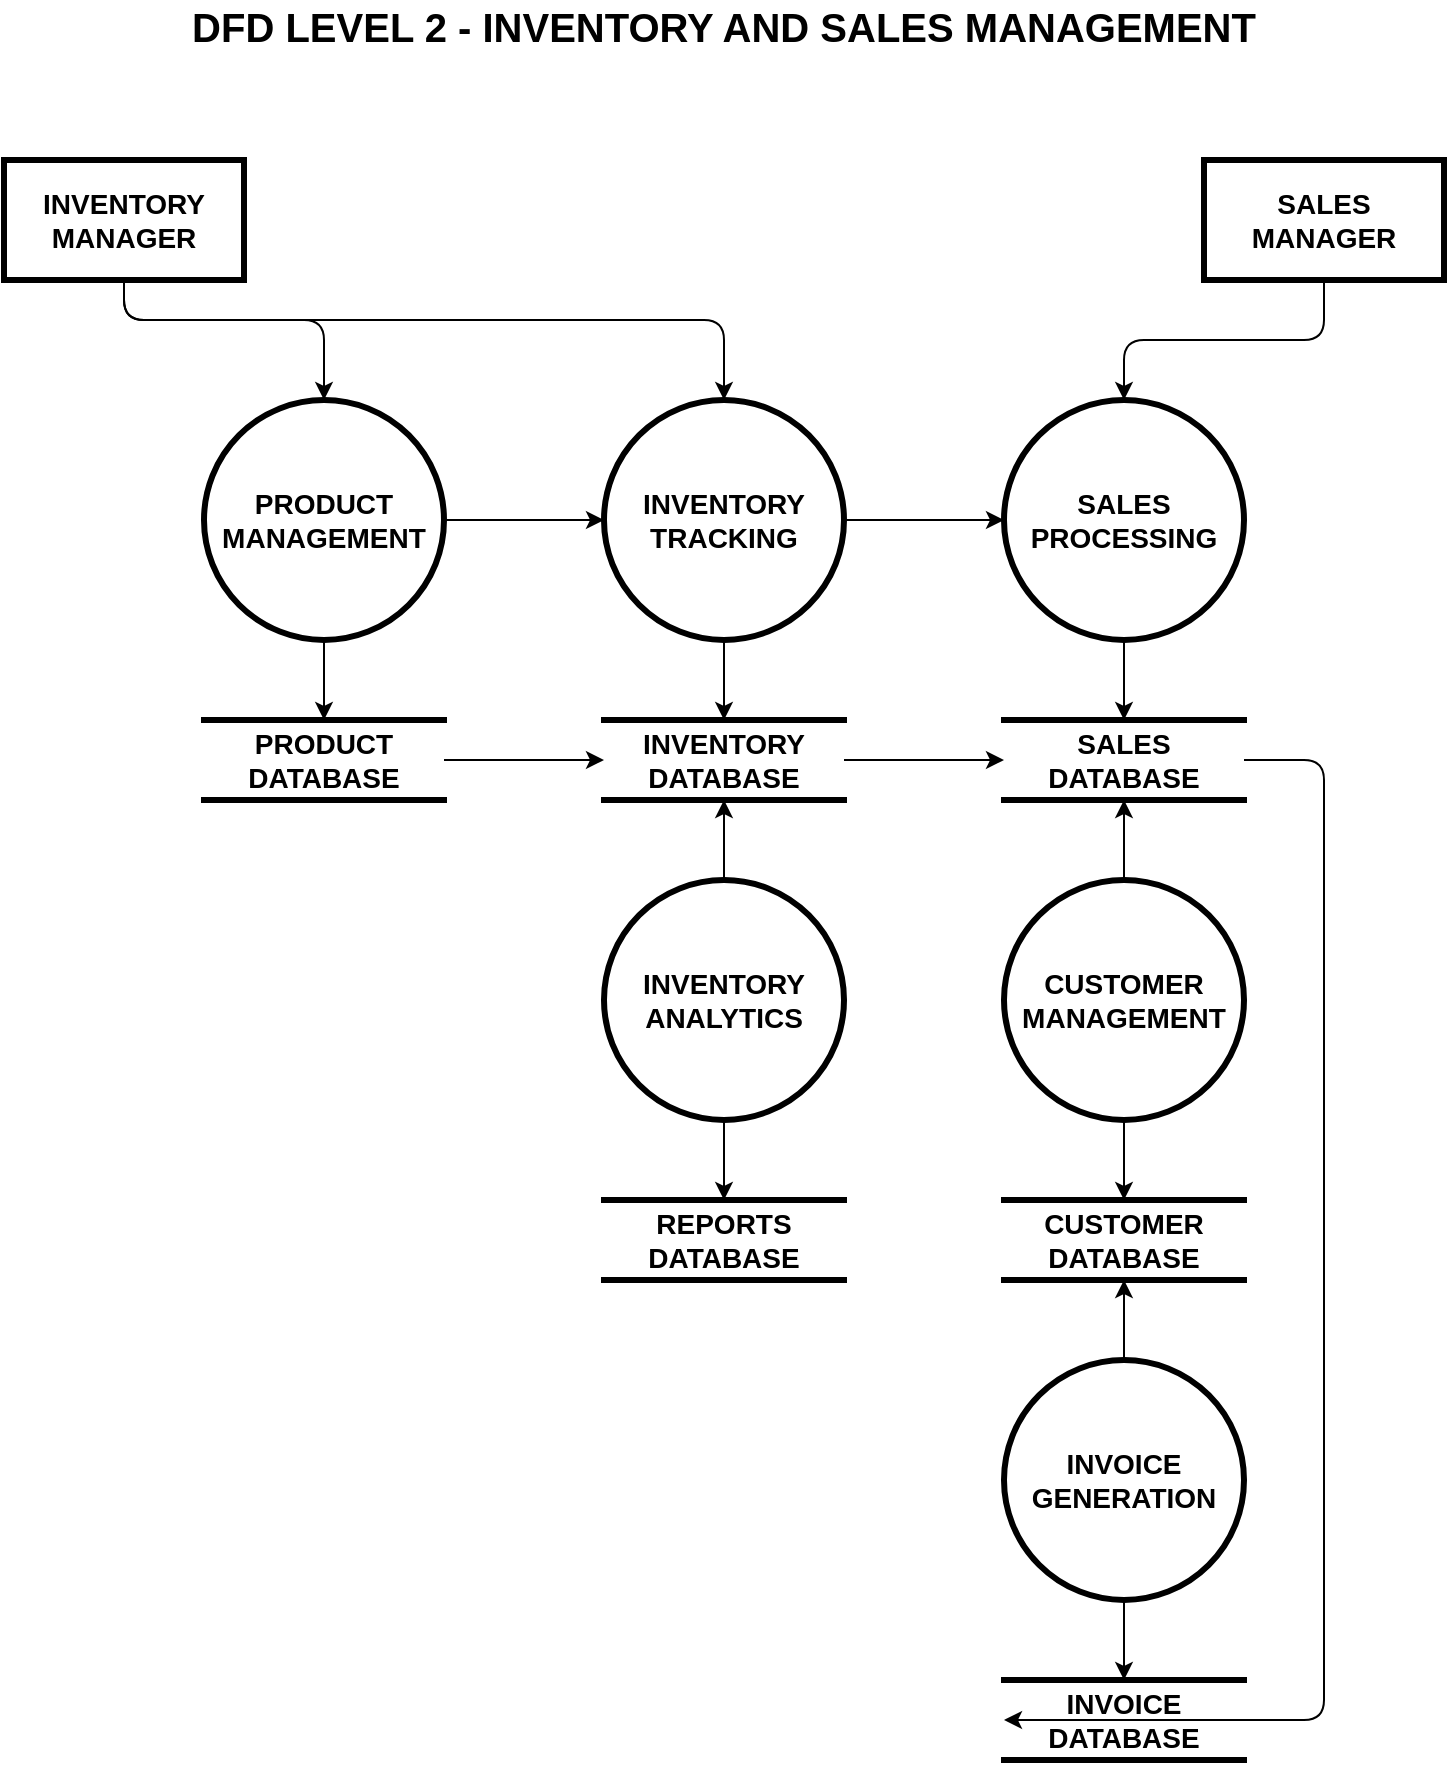 <mxfile version="21.8.2" type="device">
  <diagram name="Page-1" id="c7558073-3199-34d8-9f00-42111426c3f3">
    <mxGraphModel dx="1050" dy="541" grid="1" gridSize="10" guides="1" tooltips="1" connect="1" arrows="1" fold="1" page="1" pageScale="1" pageWidth="826" pageHeight="1169" background="none" math="0" shadow="0">
      <root>
        <mxCell id="0" />
        <mxCell id="1" parent="0" />
        <mxCell id="2" value="INVENTORY&#xa;MANAGER" style="whiteSpace=wrap;align=center;verticalAlign=middle;fontStyle=1;strokeWidth=3;fillColor=#FFFFFF;fontSize=14;" parent="1" vertex="1">
          <mxGeometry x="40" y="120" width="120" height="60" as="geometry" />
        </mxCell>
        <mxCell id="3" value="SALES&#xa;MANAGER" style="whiteSpace=wrap;align=center;verticalAlign=middle;fontStyle=1;strokeWidth=3;fillColor=#FFFFFF;fontSize=14;" parent="1" vertex="1">
          <mxGeometry x="640" y="120" width="120" height="60" as="geometry" />
        </mxCell>
        <mxCell id="4" value="PRODUCT&#xa;MANAGEMENT" style="ellipse;whiteSpace=wrap;html=1;aspect=fixed;fontSize=14;fontStyle=1;strokeWidth=3;fillColor=#FFFFFF" parent="1" vertex="1">
          <mxGeometry x="140" y="240" width="120" height="120" as="geometry" />
        </mxCell>
        <mxCell id="5" value="INVENTORY&#xa;TRACKING" style="ellipse;whiteSpace=wrap;html=1;aspect=fixed;fontSize=14;fontStyle=1;strokeWidth=3;fillColor=#FFFFFF" parent="1" vertex="1">
          <mxGeometry x="340" y="240" width="120" height="120" as="geometry" />
        </mxCell>
        <mxCell id="6" value="SALES&#xa;PROCESSING" style="ellipse;whiteSpace=wrap;html=1;aspect=fixed;fontSize=14;fontStyle=1;strokeWidth=3;fillColor=#FFFFFF" parent="1" vertex="1">
          <mxGeometry x="540" y="240" width="120" height="120" as="geometry" />
        </mxCell>
        <mxCell id="7" value="PRODUCT&#xa;DATABASE" style="shape=partialRectangle;whiteSpace=wrap;html=1;left=0;right=0;fillColor=none;fontSize=14;fontStyle=1;strokeWidth=3;" parent="1" vertex="1">
          <mxGeometry x="140" y="400" width="120" height="40" as="geometry" />
        </mxCell>
        <mxCell id="8" value="INVENTORY&#xa;DATABASE" style="shape=partialRectangle;whiteSpace=wrap;html=1;left=0;right=0;fillColor=none;fontSize=14;fontStyle=1;strokeWidth=3;" parent="1" vertex="1">
          <mxGeometry x="340" y="400" width="120" height="40" as="geometry" />
        </mxCell>
        <mxCell id="9" value="SALES&#xa;DATABASE" style="shape=partialRectangle;whiteSpace=wrap;html=1;left=0;right=0;fillColor=none;fontSize=14;fontStyle=1;strokeWidth=3;" parent="1" vertex="1">
          <mxGeometry x="540" y="400" width="120" height="40" as="geometry" />
        </mxCell>
        <mxCell id="10" value="INVENTORY&#xa;ANALYTICS" style="ellipse;whiteSpace=wrap;html=1;aspect=fixed;fontSize=14;fontStyle=1;strokeWidth=3;fillColor=#FFFFFF" parent="1" vertex="1">
          <mxGeometry x="340" y="480" width="120" height="120" as="geometry" />
        </mxCell>
        <mxCell id="11" value="CUSTOMER&#xa;MANAGEMENT" style="ellipse;whiteSpace=wrap;html=1;aspect=fixed;fontSize=14;fontStyle=1;strokeWidth=3;fillColor=#FFFFFF" parent="1" vertex="1">
          <mxGeometry x="540" y="480" width="120" height="120" as="geometry" />
        </mxCell>
        <mxCell id="12" value="REPORTS&#xa;DATABASE" style="shape=partialRectangle;whiteSpace=wrap;html=1;left=0;right=0;fillColor=none;fontSize=14;fontStyle=1;strokeWidth=3;" parent="1" vertex="1">
          <mxGeometry x="340" y="640" width="120" height="40" as="geometry" />
        </mxCell>
        <mxCell id="13" value="CUSTOMER&#xa;DATABASE" style="shape=partialRectangle;whiteSpace=wrap;html=1;left=0;right=0;fillColor=none;fontSize=14;fontStyle=1;strokeWidth=3;" parent="1" vertex="1">
          <mxGeometry x="540" y="640" width="120" height="40" as="geometry" />
        </mxCell>
        <mxCell id="14" value="INVOICE&#xa;GENERATION" style="ellipse;whiteSpace=wrap;html=1;aspect=fixed;fontSize=14;fontStyle=1;strokeWidth=3;fillColor=#FFFFFF" parent="1" vertex="1">
          <mxGeometry x="540" y="720" width="120" height="120" as="geometry" />
        </mxCell>
        <mxCell id="15" value="INVOICE&#xa;DATABASE" style="shape=partialRectangle;whiteSpace=wrap;html=1;left=0;right=0;fillColor=none;fontSize=14;fontStyle=1;strokeWidth=3;" parent="1" vertex="1">
          <mxGeometry x="540" y="880" width="120" height="40" as="geometry" />
        </mxCell>
        <mxCell id="16" value="" style="edgeStyle=elbowEdgeStyle;elbow=vertical;exitX=0.5;exitY=1;exitPerimeter=0;entryX=0.5;entryY=0;entryPerimeter=0;fontStyle=1;strokeColor=#000000;strokeWidth=1;html=1;" parent="1" source="2" target="4" edge="1">
          <mxGeometry width="100" height="100" as="geometry">
            <mxPoint x="100" y="180" as="sourcePoint" />
            <mxPoint x="200" y="80" as="targetPoint" />
            <Array as="points">
              <mxPoint x="100" y="200" />
            </Array>
          </mxGeometry>
        </mxCell>
        <mxCell id="17" value="" style="edgeStyle=elbowEdgeStyle;elbow=vertical;exitX=0.5;exitY=1;exitPerimeter=0;entryX=0.5;entryY=0;entryPerimeter=0;fontStyle=1;strokeColor=#000000;strokeWidth=1;html=1;" parent="1" source="2" target="5" edge="1">
          <mxGeometry width="100" height="100" as="geometry">
            <mxPoint x="100" y="180" as="sourcePoint" />
            <mxPoint x="200" y="240" as="targetPoint" />
            <Array as="points">
              <mxPoint x="240" y="200" />
            </Array>
          </mxGeometry>
        </mxCell>
        <mxCell id="18" value="" style="edgeStyle=elbowEdgeStyle;elbow=vertical;exitX=0.5;exitY=1;exitPerimeter=0;entryX=0.5;entryY=0;entryPerimeter=0;fontStyle=1;strokeColor=#000000;strokeWidth=1;html=1;" parent="1" source="3" target="6" edge="1">
          <mxGeometry width="100" height="100" as="geometry">
            <mxPoint x="700" y="180" as="sourcePoint" />
            <mxPoint x="800" y="80" as="targetPoint" />
          </mxGeometry>
        </mxCell>
        <mxCell id="19" value="" style="edgeStyle=elbowEdgeStyle;elbow=vertical;exitX=0.5;exitY=1;exitPerimeter=0;entryX=0.5;entryY=0;entryPerimeter=0;fontStyle=1;strokeColor=#000000;strokeWidth=1;html=1;" parent="1" source="4" target="7" edge="1">
          <mxGeometry width="100" height="100" as="geometry">
            <mxPoint x="200" y="360" as="sourcePoint" />
            <mxPoint x="300" y="260" as="targetPoint" />
          </mxGeometry>
        </mxCell>
        <mxCell id="20" value="" style="edgeStyle=elbowEdgeStyle;elbow=vertical;exitX=0.5;exitY=1;exitPerimeter=0;entryX=0.5;entryY=0;entryPerimeter=0;fontStyle=1;strokeColor=#000000;strokeWidth=1;html=1;" parent="1" source="5" target="8" edge="1">
          <mxGeometry width="100" height="100" as="geometry">
            <mxPoint x="400" y="360" as="sourcePoint" />
            <mxPoint x="500" y="260" as="targetPoint" />
          </mxGeometry>
        </mxCell>
        <mxCell id="21" value="" style="edgeStyle=elbowEdgeStyle;elbow=vertical;exitX=0.5;exitY=1;exitPerimeter=0;entryX=0.5;entryY=0;entryPerimeter=0;fontStyle=1;strokeColor=#000000;strokeWidth=1;html=1;" parent="1" source="6" target="9" edge="1">
          <mxGeometry width="100" height="100" as="geometry">
            <mxPoint x="600" y="360" as="sourcePoint" />
            <mxPoint x="700" y="260" as="targetPoint" />
          </mxGeometry>
        </mxCell>
        <mxCell id="22" value="" style="edgeStyle=elbowEdgeStyle;elbow=horizontal;exitX=1;exitY=0.5;exitPerimeter=0;entryX=0;entryY=0.5;entryPerimeter=0;fontStyle=1;strokeColor=#000000;strokeWidth=1;html=1;" parent="1" source="4" target="5" edge="1">
          <mxGeometry width="100" height="100" as="geometry">
            <mxPoint x="260" y="300" as="sourcePoint" />
            <mxPoint x="360" y="200" as="targetPoint" />
          </mxGeometry>
        </mxCell>
        <mxCell id="23" value="" style="edgeStyle=elbowEdgeStyle;elbow=horizontal;exitX=1;exitY=0.5;exitPerimeter=0;entryX=0;entryY=0.5;entryPerimeter=0;fontStyle=1;strokeColor=#000000;strokeWidth=1;html=1;" parent="1" source="5" target="6" edge="1">
          <mxGeometry width="100" height="100" as="geometry">
            <mxPoint x="460" y="300" as="sourcePoint" />
            <mxPoint x="560" y="200" as="targetPoint" />
          </mxGeometry>
        </mxCell>
        <mxCell id="24" value="" style="edgeStyle=elbowEdgeStyle;elbow=vertical;exitX=0.5;exitY=1;exitPerimeter=0;entryX=0.5;entryY=0;entryPerimeter=0;fontStyle=1;strokeColor=#000000;strokeWidth=1;html=1;" parent="1" source="10" target="12" edge="1">
          <mxGeometry width="100" height="100" as="geometry">
            <mxPoint x="400" y="600" as="sourcePoint" />
            <mxPoint x="500" y="500" as="targetPoint" />
          </mxGeometry>
        </mxCell>
        <mxCell id="25" value="" style="edgeStyle=elbowEdgeStyle;elbow=vertical;exitX=0.5;exitY=1;exitPerimeter=0;entryX=0.5;entryY=0;entryPerimeter=0;fontStyle=1;strokeColor=#000000;strokeWidth=1;html=1;" parent="1" source="11" target="13" edge="1">
          <mxGeometry width="100" height="100" as="geometry">
            <mxPoint x="600" y="600" as="sourcePoint" />
            <mxPoint x="700" y="500" as="targetPoint" />
          </mxGeometry>
        </mxCell>
        <mxCell id="26" value="" style="edgeStyle=elbowEdgeStyle;elbow=vertical;exitX=0.5;exitY=1;exitPerimeter=0;entryX=0.5;entryY=0;entryPerimeter=0;fontStyle=1;strokeColor=#000000;strokeWidth=1;html=1;" parent="1" source="14" target="15" edge="1">
          <mxGeometry width="100" height="100" as="geometry">
            <mxPoint x="600" y="840" as="sourcePoint" />
            <mxPoint x="700" y="740" as="targetPoint" />
          </mxGeometry>
        </mxCell>
        <mxCell id="27" value="" style="edgeStyle=elbowEdgeStyle;elbow=vertical;exitX=0.5;exitY=0;exitPerimeter=0;entryX=0.5;entryY=1;entryPerimeter=0;fontStyle=1;strokeColor=#000000;strokeWidth=1;html=1;" parent="1" source="10" target="8" edge="1">
          <mxGeometry width="100" height="100" as="geometry">
            <mxPoint x="400" y="480" as="sourcePoint" />
            <mxPoint x="500" y="380" as="targetPoint" />
          </mxGeometry>
        </mxCell>
        <mxCell id="28" value="" style="edgeStyle=elbowEdgeStyle;elbow=vertical;exitX=0.5;exitY=0;exitPerimeter=0;entryX=0.5;entryY=1;entryPerimeter=0;fontStyle=1;strokeColor=#000000;strokeWidth=1;html=1;" parent="1" source="11" target="9" edge="1">
          <mxGeometry width="100" height="100" as="geometry">
            <mxPoint x="600" y="480" as="sourcePoint" />
            <mxPoint x="700" y="380" as="targetPoint" />
          </mxGeometry>
        </mxCell>
        <mxCell id="29" value="" style="edgeStyle=elbowEdgeStyle;elbow=vertical;exitX=0.5;exitY=0;exitPerimeter=0;entryX=0.5;entryY=1;entryPerimeter=0;fontStyle=1;strokeColor=#000000;strokeWidth=1;html=1;" parent="1" source="14" target="13" edge="1">
          <mxGeometry width="100" height="100" as="geometry">
            <mxPoint x="600" y="720" as="sourcePoint" />
            <mxPoint x="700" y="620" as="targetPoint" />
          </mxGeometry>
        </mxCell>
        <mxCell id="30" value="" style="edgeStyle=elbowEdgeStyle;elbow=horizontal;exitX=1;exitY=0.5;exitPerimeter=0;entryX=0;entryY=0.5;entryPerimeter=0;fontStyle=1;strokeColor=#000000;strokeWidth=1;html=1;" parent="1" source="7" target="8" edge="1">
          <mxGeometry width="100" height="100" as="geometry">
            <mxPoint x="260" y="420" as="sourcePoint" />
            <mxPoint x="360" y="320" as="targetPoint" />
          </mxGeometry>
        </mxCell>
        <mxCell id="31" value="" style="edgeStyle=elbowEdgeStyle;elbow=horizontal;exitX=1;exitY=0.5;exitPerimeter=0;entryX=0;entryY=0.5;entryPerimeter=0;fontStyle=1;strokeColor=#000000;strokeWidth=1;html=1;" parent="1" source="8" target="9" edge="1">
          <mxGeometry width="100" height="100" as="geometry">
            <mxPoint x="460" y="420" as="sourcePoint" />
            <mxPoint x="560" y="320" as="targetPoint" />
          </mxGeometry>
        </mxCell>
        <mxCell id="32" value="" style="edgeStyle=elbowEdgeStyle;elbow=horizontal;exitX=1;exitY=0.5;exitPerimeter=0;entryX=0;entryY=0.5;entryPerimeter=0;fontStyle=1;strokeColor=#000000;strokeWidth=1;html=1;" parent="1" source="9" target="15" edge="1">
          <mxGeometry width="100" height="100" as="geometry">
            <mxPoint x="660" y="420" as="sourcePoint" />
            <mxPoint x="760" y="320" as="targetPoint" />
            <Array as="points">
              <mxPoint x="700" y="650" />
            </Array>
          </mxGeometry>
        </mxCell>
        <mxCell id="33" value="DFD LEVEL 2 - INVENTORY AND SALES MANAGEMENT" style="text;spacingTop=-5;align=center;fontSize=20;fontStyle=1" parent="1" vertex="1">
          <mxGeometry x="160" y="40" width="480" height="40" as="geometry" />
        </mxCell>
      </root>
    </mxGraphModel>
  </diagram>
</mxfile>
